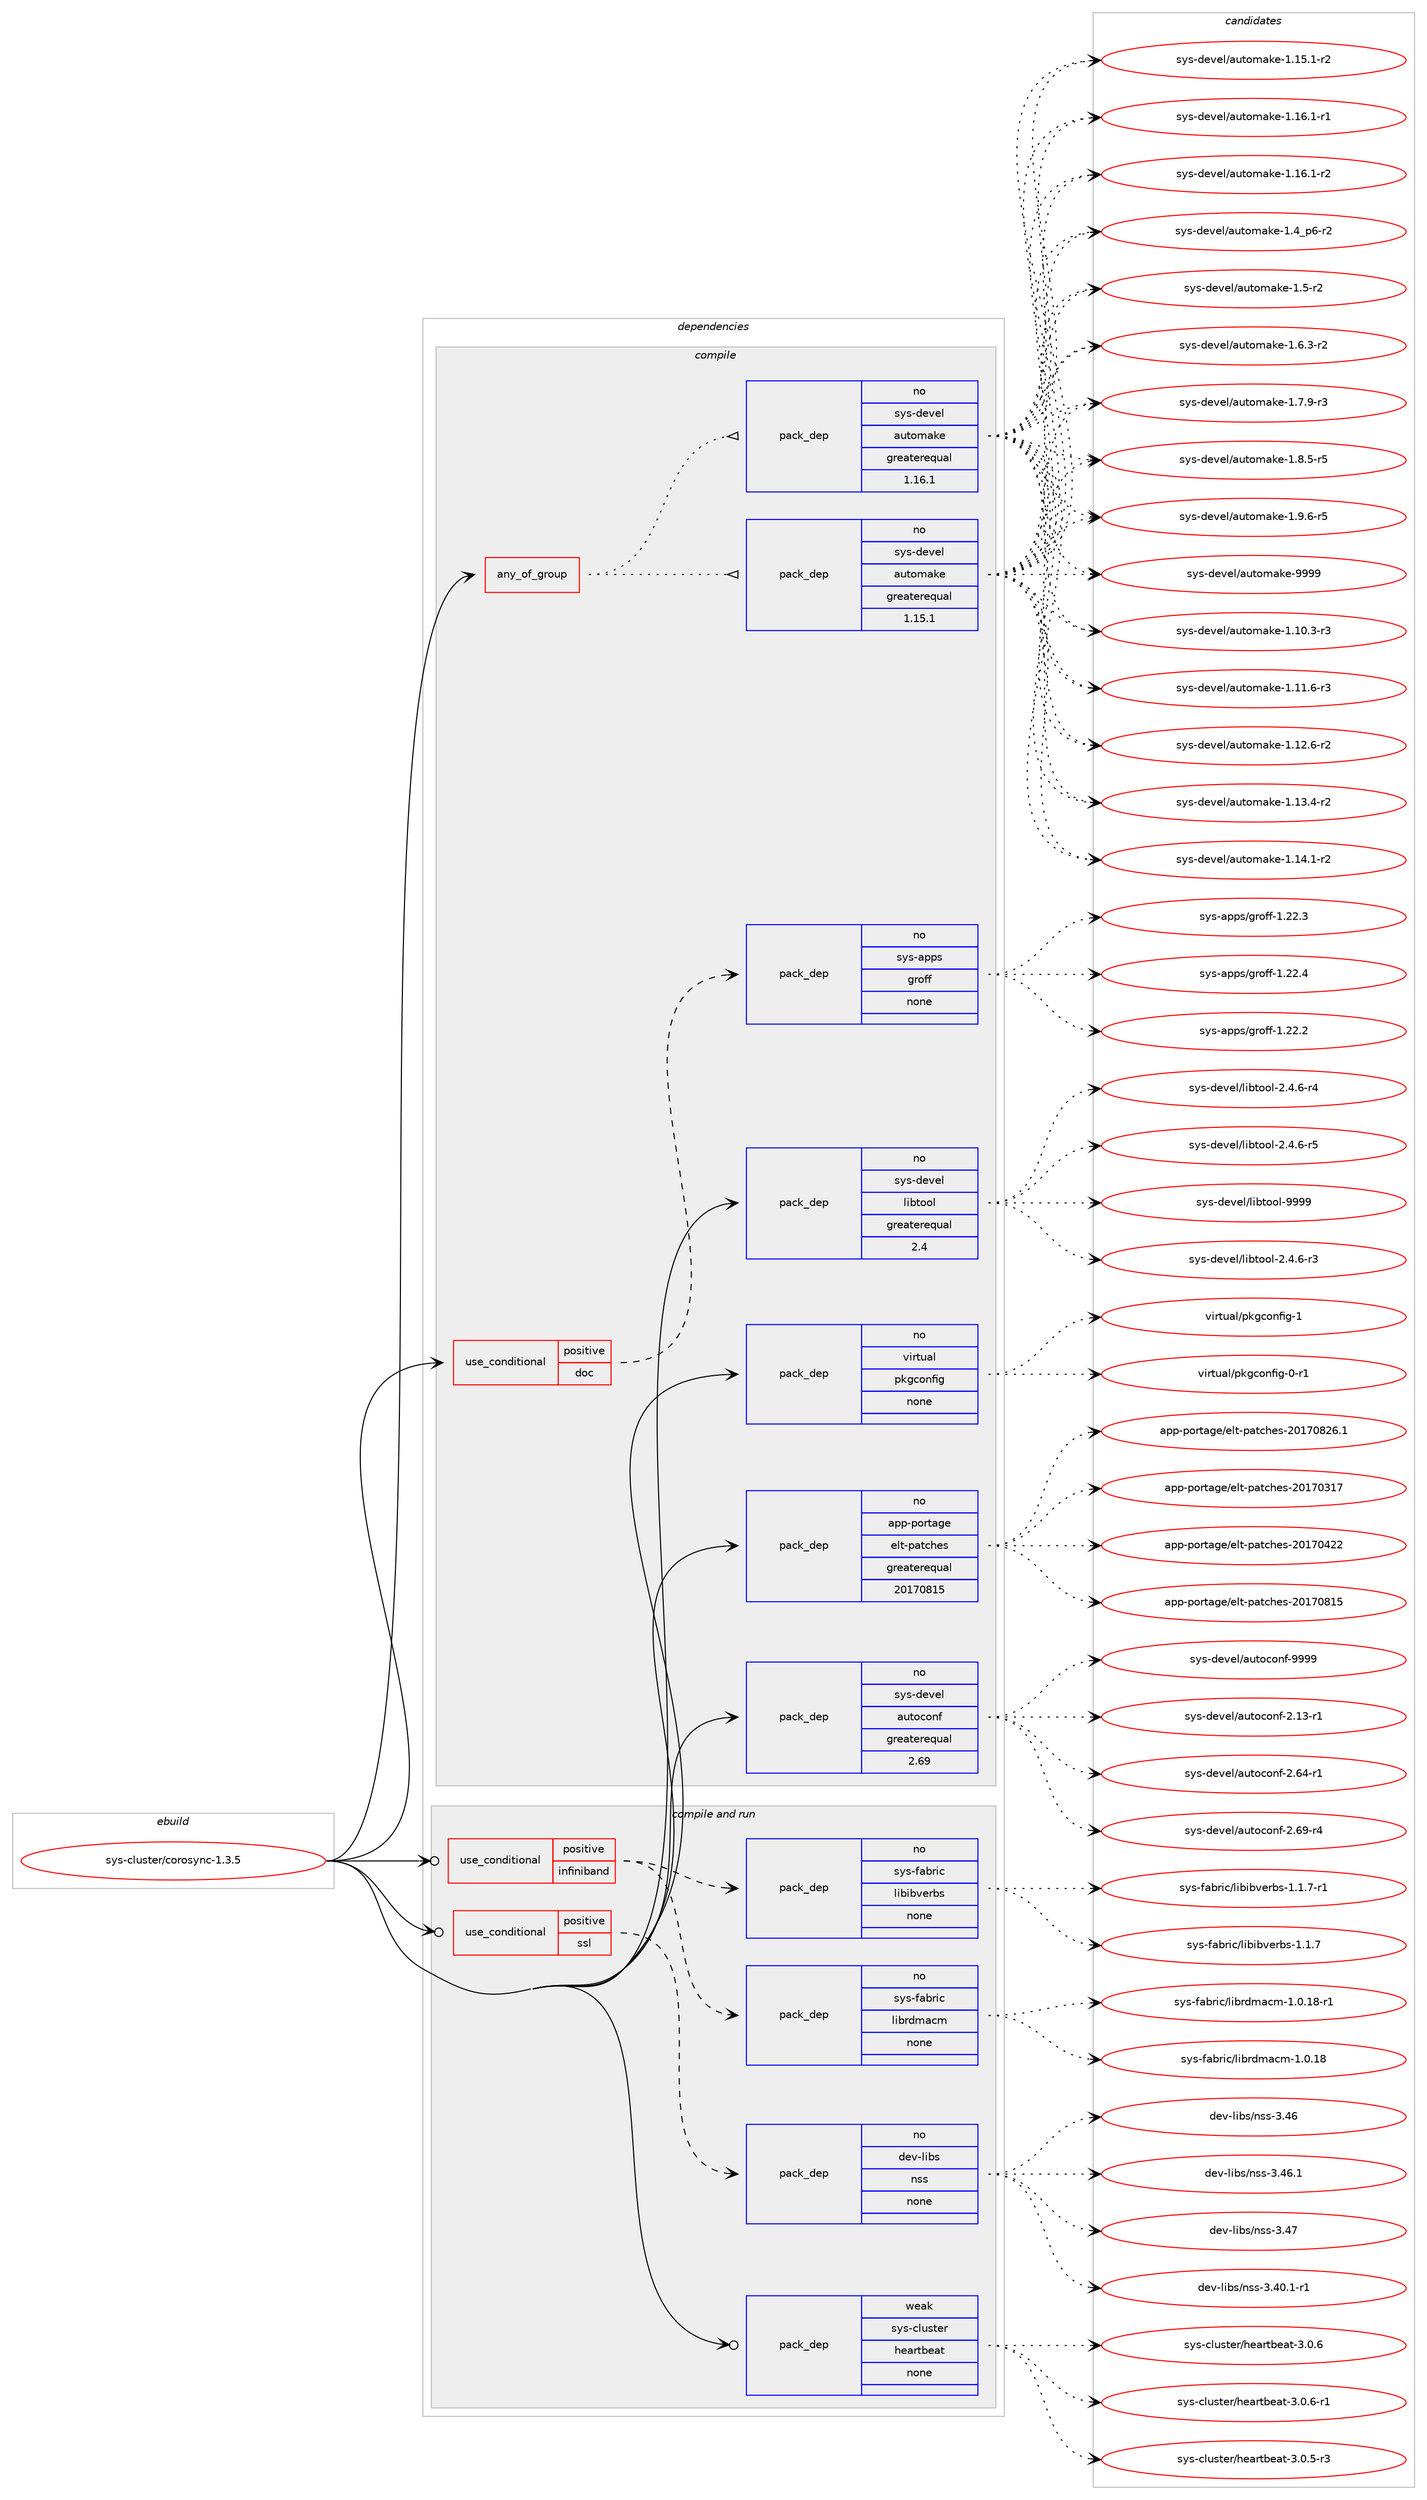 digraph prolog {

# *************
# Graph options
# *************

newrank=true;
concentrate=true;
compound=true;
graph [rankdir=LR,fontname=Helvetica,fontsize=10,ranksep=1.5];#, ranksep=2.5, nodesep=0.2];
edge  [arrowhead=vee];
node  [fontname=Helvetica,fontsize=10];

# **********
# The ebuild
# **********

subgraph cluster_leftcol {
color=gray;
rank=same;
label=<<i>ebuild</i>>;
id [label="sys-cluster/corosync-1.3.5", color=red, width=4, href="../sys-cluster/corosync-1.3.5.svg"];
}

# ****************
# The dependencies
# ****************

subgraph cluster_midcol {
color=gray;
label=<<i>dependencies</i>>;
subgraph cluster_compile {
fillcolor="#eeeeee";
style=filled;
label=<<i>compile</i>>;
subgraph any14964 {
dependency883551 [label=<<TABLE BORDER="0" CELLBORDER="1" CELLSPACING="0" CELLPADDING="4"><TR><TD CELLPADDING="10">any_of_group</TD></TR></TABLE>>, shape=none, color=red];subgraph pack655332 {
dependency883552 [label=<<TABLE BORDER="0" CELLBORDER="1" CELLSPACING="0" CELLPADDING="4" WIDTH="220"><TR><TD ROWSPAN="6" CELLPADDING="30">pack_dep</TD></TR><TR><TD WIDTH="110">no</TD></TR><TR><TD>sys-devel</TD></TR><TR><TD>automake</TD></TR><TR><TD>greaterequal</TD></TR><TR><TD>1.16.1</TD></TR></TABLE>>, shape=none, color=blue];
}
dependency883551:e -> dependency883552:w [weight=20,style="dotted",arrowhead="oinv"];
subgraph pack655333 {
dependency883553 [label=<<TABLE BORDER="0" CELLBORDER="1" CELLSPACING="0" CELLPADDING="4" WIDTH="220"><TR><TD ROWSPAN="6" CELLPADDING="30">pack_dep</TD></TR><TR><TD WIDTH="110">no</TD></TR><TR><TD>sys-devel</TD></TR><TR><TD>automake</TD></TR><TR><TD>greaterequal</TD></TR><TR><TD>1.15.1</TD></TR></TABLE>>, shape=none, color=blue];
}
dependency883551:e -> dependency883553:w [weight=20,style="dotted",arrowhead="oinv"];
}
id:e -> dependency883551:w [weight=20,style="solid",arrowhead="vee"];
subgraph cond212726 {
dependency883554 [label=<<TABLE BORDER="0" CELLBORDER="1" CELLSPACING="0" CELLPADDING="4"><TR><TD ROWSPAN="3" CELLPADDING="10">use_conditional</TD></TR><TR><TD>positive</TD></TR><TR><TD>doc</TD></TR></TABLE>>, shape=none, color=red];
subgraph pack655334 {
dependency883555 [label=<<TABLE BORDER="0" CELLBORDER="1" CELLSPACING="0" CELLPADDING="4" WIDTH="220"><TR><TD ROWSPAN="6" CELLPADDING="30">pack_dep</TD></TR><TR><TD WIDTH="110">no</TD></TR><TR><TD>sys-apps</TD></TR><TR><TD>groff</TD></TR><TR><TD>none</TD></TR><TR><TD></TD></TR></TABLE>>, shape=none, color=blue];
}
dependency883554:e -> dependency883555:w [weight=20,style="dashed",arrowhead="vee"];
}
id:e -> dependency883554:w [weight=20,style="solid",arrowhead="vee"];
subgraph pack655335 {
dependency883556 [label=<<TABLE BORDER="0" CELLBORDER="1" CELLSPACING="0" CELLPADDING="4" WIDTH="220"><TR><TD ROWSPAN="6" CELLPADDING="30">pack_dep</TD></TR><TR><TD WIDTH="110">no</TD></TR><TR><TD>app-portage</TD></TR><TR><TD>elt-patches</TD></TR><TR><TD>greaterequal</TD></TR><TR><TD>20170815</TD></TR></TABLE>>, shape=none, color=blue];
}
id:e -> dependency883556:w [weight=20,style="solid",arrowhead="vee"];
subgraph pack655336 {
dependency883557 [label=<<TABLE BORDER="0" CELLBORDER="1" CELLSPACING="0" CELLPADDING="4" WIDTH="220"><TR><TD ROWSPAN="6" CELLPADDING="30">pack_dep</TD></TR><TR><TD WIDTH="110">no</TD></TR><TR><TD>sys-devel</TD></TR><TR><TD>autoconf</TD></TR><TR><TD>greaterequal</TD></TR><TR><TD>2.69</TD></TR></TABLE>>, shape=none, color=blue];
}
id:e -> dependency883557:w [weight=20,style="solid",arrowhead="vee"];
subgraph pack655337 {
dependency883558 [label=<<TABLE BORDER="0" CELLBORDER="1" CELLSPACING="0" CELLPADDING="4" WIDTH="220"><TR><TD ROWSPAN="6" CELLPADDING="30">pack_dep</TD></TR><TR><TD WIDTH="110">no</TD></TR><TR><TD>sys-devel</TD></TR><TR><TD>libtool</TD></TR><TR><TD>greaterequal</TD></TR><TR><TD>2.4</TD></TR></TABLE>>, shape=none, color=blue];
}
id:e -> dependency883558:w [weight=20,style="solid",arrowhead="vee"];
subgraph pack655338 {
dependency883559 [label=<<TABLE BORDER="0" CELLBORDER="1" CELLSPACING="0" CELLPADDING="4" WIDTH="220"><TR><TD ROWSPAN="6" CELLPADDING="30">pack_dep</TD></TR><TR><TD WIDTH="110">no</TD></TR><TR><TD>virtual</TD></TR><TR><TD>pkgconfig</TD></TR><TR><TD>none</TD></TR><TR><TD></TD></TR></TABLE>>, shape=none, color=blue];
}
id:e -> dependency883559:w [weight=20,style="solid",arrowhead="vee"];
}
subgraph cluster_compileandrun {
fillcolor="#eeeeee";
style=filled;
label=<<i>compile and run</i>>;
subgraph cond212727 {
dependency883560 [label=<<TABLE BORDER="0" CELLBORDER="1" CELLSPACING="0" CELLPADDING="4"><TR><TD ROWSPAN="3" CELLPADDING="10">use_conditional</TD></TR><TR><TD>positive</TD></TR><TR><TD>infiniband</TD></TR></TABLE>>, shape=none, color=red];
subgraph pack655339 {
dependency883561 [label=<<TABLE BORDER="0" CELLBORDER="1" CELLSPACING="0" CELLPADDING="4" WIDTH="220"><TR><TD ROWSPAN="6" CELLPADDING="30">pack_dep</TD></TR><TR><TD WIDTH="110">no</TD></TR><TR><TD>sys-fabric</TD></TR><TR><TD>libibverbs</TD></TR><TR><TD>none</TD></TR><TR><TD></TD></TR></TABLE>>, shape=none, color=blue];
}
dependency883560:e -> dependency883561:w [weight=20,style="dashed",arrowhead="vee"];
subgraph pack655340 {
dependency883562 [label=<<TABLE BORDER="0" CELLBORDER="1" CELLSPACING="0" CELLPADDING="4" WIDTH="220"><TR><TD ROWSPAN="6" CELLPADDING="30">pack_dep</TD></TR><TR><TD WIDTH="110">no</TD></TR><TR><TD>sys-fabric</TD></TR><TR><TD>librdmacm</TD></TR><TR><TD>none</TD></TR><TR><TD></TD></TR></TABLE>>, shape=none, color=blue];
}
dependency883560:e -> dependency883562:w [weight=20,style="dashed",arrowhead="vee"];
}
id:e -> dependency883560:w [weight=20,style="solid",arrowhead="odotvee"];
subgraph cond212728 {
dependency883563 [label=<<TABLE BORDER="0" CELLBORDER="1" CELLSPACING="0" CELLPADDING="4"><TR><TD ROWSPAN="3" CELLPADDING="10">use_conditional</TD></TR><TR><TD>positive</TD></TR><TR><TD>ssl</TD></TR></TABLE>>, shape=none, color=red];
subgraph pack655341 {
dependency883564 [label=<<TABLE BORDER="0" CELLBORDER="1" CELLSPACING="0" CELLPADDING="4" WIDTH="220"><TR><TD ROWSPAN="6" CELLPADDING="30">pack_dep</TD></TR><TR><TD WIDTH="110">no</TD></TR><TR><TD>dev-libs</TD></TR><TR><TD>nss</TD></TR><TR><TD>none</TD></TR><TR><TD></TD></TR></TABLE>>, shape=none, color=blue];
}
dependency883563:e -> dependency883564:w [weight=20,style="dashed",arrowhead="vee"];
}
id:e -> dependency883563:w [weight=20,style="solid",arrowhead="odotvee"];
subgraph pack655342 {
dependency883565 [label=<<TABLE BORDER="0" CELLBORDER="1" CELLSPACING="0" CELLPADDING="4" WIDTH="220"><TR><TD ROWSPAN="6" CELLPADDING="30">pack_dep</TD></TR><TR><TD WIDTH="110">weak</TD></TR><TR><TD>sys-cluster</TD></TR><TR><TD>heartbeat</TD></TR><TR><TD>none</TD></TR><TR><TD></TD></TR></TABLE>>, shape=none, color=blue];
}
id:e -> dependency883565:w [weight=20,style="solid",arrowhead="odotvee"];
}
subgraph cluster_run {
fillcolor="#eeeeee";
style=filled;
label=<<i>run</i>>;
}
}

# **************
# The candidates
# **************

subgraph cluster_choices {
rank=same;
color=gray;
label=<<i>candidates</i>>;

subgraph choice655332 {
color=black;
nodesep=1;
choice11512111545100101118101108479711711611110997107101454946494846514511451 [label="sys-devel/automake-1.10.3-r3", color=red, width=4,href="../sys-devel/automake-1.10.3-r3.svg"];
choice11512111545100101118101108479711711611110997107101454946494946544511451 [label="sys-devel/automake-1.11.6-r3", color=red, width=4,href="../sys-devel/automake-1.11.6-r3.svg"];
choice11512111545100101118101108479711711611110997107101454946495046544511450 [label="sys-devel/automake-1.12.6-r2", color=red, width=4,href="../sys-devel/automake-1.12.6-r2.svg"];
choice11512111545100101118101108479711711611110997107101454946495146524511450 [label="sys-devel/automake-1.13.4-r2", color=red, width=4,href="../sys-devel/automake-1.13.4-r2.svg"];
choice11512111545100101118101108479711711611110997107101454946495246494511450 [label="sys-devel/automake-1.14.1-r2", color=red, width=4,href="../sys-devel/automake-1.14.1-r2.svg"];
choice11512111545100101118101108479711711611110997107101454946495346494511450 [label="sys-devel/automake-1.15.1-r2", color=red, width=4,href="../sys-devel/automake-1.15.1-r2.svg"];
choice11512111545100101118101108479711711611110997107101454946495446494511449 [label="sys-devel/automake-1.16.1-r1", color=red, width=4,href="../sys-devel/automake-1.16.1-r1.svg"];
choice11512111545100101118101108479711711611110997107101454946495446494511450 [label="sys-devel/automake-1.16.1-r2", color=red, width=4,href="../sys-devel/automake-1.16.1-r2.svg"];
choice115121115451001011181011084797117116111109971071014549465295112544511450 [label="sys-devel/automake-1.4_p6-r2", color=red, width=4,href="../sys-devel/automake-1.4_p6-r2.svg"];
choice11512111545100101118101108479711711611110997107101454946534511450 [label="sys-devel/automake-1.5-r2", color=red, width=4,href="../sys-devel/automake-1.5-r2.svg"];
choice115121115451001011181011084797117116111109971071014549465446514511450 [label="sys-devel/automake-1.6.3-r2", color=red, width=4,href="../sys-devel/automake-1.6.3-r2.svg"];
choice115121115451001011181011084797117116111109971071014549465546574511451 [label="sys-devel/automake-1.7.9-r3", color=red, width=4,href="../sys-devel/automake-1.7.9-r3.svg"];
choice115121115451001011181011084797117116111109971071014549465646534511453 [label="sys-devel/automake-1.8.5-r5", color=red, width=4,href="../sys-devel/automake-1.8.5-r5.svg"];
choice115121115451001011181011084797117116111109971071014549465746544511453 [label="sys-devel/automake-1.9.6-r5", color=red, width=4,href="../sys-devel/automake-1.9.6-r5.svg"];
choice115121115451001011181011084797117116111109971071014557575757 [label="sys-devel/automake-9999", color=red, width=4,href="../sys-devel/automake-9999.svg"];
dependency883552:e -> choice11512111545100101118101108479711711611110997107101454946494846514511451:w [style=dotted,weight="100"];
dependency883552:e -> choice11512111545100101118101108479711711611110997107101454946494946544511451:w [style=dotted,weight="100"];
dependency883552:e -> choice11512111545100101118101108479711711611110997107101454946495046544511450:w [style=dotted,weight="100"];
dependency883552:e -> choice11512111545100101118101108479711711611110997107101454946495146524511450:w [style=dotted,weight="100"];
dependency883552:e -> choice11512111545100101118101108479711711611110997107101454946495246494511450:w [style=dotted,weight="100"];
dependency883552:e -> choice11512111545100101118101108479711711611110997107101454946495346494511450:w [style=dotted,weight="100"];
dependency883552:e -> choice11512111545100101118101108479711711611110997107101454946495446494511449:w [style=dotted,weight="100"];
dependency883552:e -> choice11512111545100101118101108479711711611110997107101454946495446494511450:w [style=dotted,weight="100"];
dependency883552:e -> choice115121115451001011181011084797117116111109971071014549465295112544511450:w [style=dotted,weight="100"];
dependency883552:e -> choice11512111545100101118101108479711711611110997107101454946534511450:w [style=dotted,weight="100"];
dependency883552:e -> choice115121115451001011181011084797117116111109971071014549465446514511450:w [style=dotted,weight="100"];
dependency883552:e -> choice115121115451001011181011084797117116111109971071014549465546574511451:w [style=dotted,weight="100"];
dependency883552:e -> choice115121115451001011181011084797117116111109971071014549465646534511453:w [style=dotted,weight="100"];
dependency883552:e -> choice115121115451001011181011084797117116111109971071014549465746544511453:w [style=dotted,weight="100"];
dependency883552:e -> choice115121115451001011181011084797117116111109971071014557575757:w [style=dotted,weight="100"];
}
subgraph choice655333 {
color=black;
nodesep=1;
choice11512111545100101118101108479711711611110997107101454946494846514511451 [label="sys-devel/automake-1.10.3-r3", color=red, width=4,href="../sys-devel/automake-1.10.3-r3.svg"];
choice11512111545100101118101108479711711611110997107101454946494946544511451 [label="sys-devel/automake-1.11.6-r3", color=red, width=4,href="../sys-devel/automake-1.11.6-r3.svg"];
choice11512111545100101118101108479711711611110997107101454946495046544511450 [label="sys-devel/automake-1.12.6-r2", color=red, width=4,href="../sys-devel/automake-1.12.6-r2.svg"];
choice11512111545100101118101108479711711611110997107101454946495146524511450 [label="sys-devel/automake-1.13.4-r2", color=red, width=4,href="../sys-devel/automake-1.13.4-r2.svg"];
choice11512111545100101118101108479711711611110997107101454946495246494511450 [label="sys-devel/automake-1.14.1-r2", color=red, width=4,href="../sys-devel/automake-1.14.1-r2.svg"];
choice11512111545100101118101108479711711611110997107101454946495346494511450 [label="sys-devel/automake-1.15.1-r2", color=red, width=4,href="../sys-devel/automake-1.15.1-r2.svg"];
choice11512111545100101118101108479711711611110997107101454946495446494511449 [label="sys-devel/automake-1.16.1-r1", color=red, width=4,href="../sys-devel/automake-1.16.1-r1.svg"];
choice11512111545100101118101108479711711611110997107101454946495446494511450 [label="sys-devel/automake-1.16.1-r2", color=red, width=4,href="../sys-devel/automake-1.16.1-r2.svg"];
choice115121115451001011181011084797117116111109971071014549465295112544511450 [label="sys-devel/automake-1.4_p6-r2", color=red, width=4,href="../sys-devel/automake-1.4_p6-r2.svg"];
choice11512111545100101118101108479711711611110997107101454946534511450 [label="sys-devel/automake-1.5-r2", color=red, width=4,href="../sys-devel/automake-1.5-r2.svg"];
choice115121115451001011181011084797117116111109971071014549465446514511450 [label="sys-devel/automake-1.6.3-r2", color=red, width=4,href="../sys-devel/automake-1.6.3-r2.svg"];
choice115121115451001011181011084797117116111109971071014549465546574511451 [label="sys-devel/automake-1.7.9-r3", color=red, width=4,href="../sys-devel/automake-1.7.9-r3.svg"];
choice115121115451001011181011084797117116111109971071014549465646534511453 [label="sys-devel/automake-1.8.5-r5", color=red, width=4,href="../sys-devel/automake-1.8.5-r5.svg"];
choice115121115451001011181011084797117116111109971071014549465746544511453 [label="sys-devel/automake-1.9.6-r5", color=red, width=4,href="../sys-devel/automake-1.9.6-r5.svg"];
choice115121115451001011181011084797117116111109971071014557575757 [label="sys-devel/automake-9999", color=red, width=4,href="../sys-devel/automake-9999.svg"];
dependency883553:e -> choice11512111545100101118101108479711711611110997107101454946494846514511451:w [style=dotted,weight="100"];
dependency883553:e -> choice11512111545100101118101108479711711611110997107101454946494946544511451:w [style=dotted,weight="100"];
dependency883553:e -> choice11512111545100101118101108479711711611110997107101454946495046544511450:w [style=dotted,weight="100"];
dependency883553:e -> choice11512111545100101118101108479711711611110997107101454946495146524511450:w [style=dotted,weight="100"];
dependency883553:e -> choice11512111545100101118101108479711711611110997107101454946495246494511450:w [style=dotted,weight="100"];
dependency883553:e -> choice11512111545100101118101108479711711611110997107101454946495346494511450:w [style=dotted,weight="100"];
dependency883553:e -> choice11512111545100101118101108479711711611110997107101454946495446494511449:w [style=dotted,weight="100"];
dependency883553:e -> choice11512111545100101118101108479711711611110997107101454946495446494511450:w [style=dotted,weight="100"];
dependency883553:e -> choice115121115451001011181011084797117116111109971071014549465295112544511450:w [style=dotted,weight="100"];
dependency883553:e -> choice11512111545100101118101108479711711611110997107101454946534511450:w [style=dotted,weight="100"];
dependency883553:e -> choice115121115451001011181011084797117116111109971071014549465446514511450:w [style=dotted,weight="100"];
dependency883553:e -> choice115121115451001011181011084797117116111109971071014549465546574511451:w [style=dotted,weight="100"];
dependency883553:e -> choice115121115451001011181011084797117116111109971071014549465646534511453:w [style=dotted,weight="100"];
dependency883553:e -> choice115121115451001011181011084797117116111109971071014549465746544511453:w [style=dotted,weight="100"];
dependency883553:e -> choice115121115451001011181011084797117116111109971071014557575757:w [style=dotted,weight="100"];
}
subgraph choice655334 {
color=black;
nodesep=1;
choice11512111545971121121154710311411110210245494650504650 [label="sys-apps/groff-1.22.2", color=red, width=4,href="../sys-apps/groff-1.22.2.svg"];
choice11512111545971121121154710311411110210245494650504651 [label="sys-apps/groff-1.22.3", color=red, width=4,href="../sys-apps/groff-1.22.3.svg"];
choice11512111545971121121154710311411110210245494650504652 [label="sys-apps/groff-1.22.4", color=red, width=4,href="../sys-apps/groff-1.22.4.svg"];
dependency883555:e -> choice11512111545971121121154710311411110210245494650504650:w [style=dotted,weight="100"];
dependency883555:e -> choice11512111545971121121154710311411110210245494650504651:w [style=dotted,weight="100"];
dependency883555:e -> choice11512111545971121121154710311411110210245494650504652:w [style=dotted,weight="100"];
}
subgraph choice655335 {
color=black;
nodesep=1;
choice97112112451121111141169710310147101108116451129711699104101115455048495548514955 [label="app-portage/elt-patches-20170317", color=red, width=4,href="../app-portage/elt-patches-20170317.svg"];
choice97112112451121111141169710310147101108116451129711699104101115455048495548525050 [label="app-portage/elt-patches-20170422", color=red, width=4,href="../app-portage/elt-patches-20170422.svg"];
choice97112112451121111141169710310147101108116451129711699104101115455048495548564953 [label="app-portage/elt-patches-20170815", color=red, width=4,href="../app-portage/elt-patches-20170815.svg"];
choice971121124511211111411697103101471011081164511297116991041011154550484955485650544649 [label="app-portage/elt-patches-20170826.1", color=red, width=4,href="../app-portage/elt-patches-20170826.1.svg"];
dependency883556:e -> choice97112112451121111141169710310147101108116451129711699104101115455048495548514955:w [style=dotted,weight="100"];
dependency883556:e -> choice97112112451121111141169710310147101108116451129711699104101115455048495548525050:w [style=dotted,weight="100"];
dependency883556:e -> choice97112112451121111141169710310147101108116451129711699104101115455048495548564953:w [style=dotted,weight="100"];
dependency883556:e -> choice971121124511211111411697103101471011081164511297116991041011154550484955485650544649:w [style=dotted,weight="100"];
}
subgraph choice655336 {
color=black;
nodesep=1;
choice1151211154510010111810110847971171161119911111010245504649514511449 [label="sys-devel/autoconf-2.13-r1", color=red, width=4,href="../sys-devel/autoconf-2.13-r1.svg"];
choice1151211154510010111810110847971171161119911111010245504654524511449 [label="sys-devel/autoconf-2.64-r1", color=red, width=4,href="../sys-devel/autoconf-2.64-r1.svg"];
choice1151211154510010111810110847971171161119911111010245504654574511452 [label="sys-devel/autoconf-2.69-r4", color=red, width=4,href="../sys-devel/autoconf-2.69-r4.svg"];
choice115121115451001011181011084797117116111991111101024557575757 [label="sys-devel/autoconf-9999", color=red, width=4,href="../sys-devel/autoconf-9999.svg"];
dependency883557:e -> choice1151211154510010111810110847971171161119911111010245504649514511449:w [style=dotted,weight="100"];
dependency883557:e -> choice1151211154510010111810110847971171161119911111010245504654524511449:w [style=dotted,weight="100"];
dependency883557:e -> choice1151211154510010111810110847971171161119911111010245504654574511452:w [style=dotted,weight="100"];
dependency883557:e -> choice115121115451001011181011084797117116111991111101024557575757:w [style=dotted,weight="100"];
}
subgraph choice655337 {
color=black;
nodesep=1;
choice1151211154510010111810110847108105981161111111084550465246544511451 [label="sys-devel/libtool-2.4.6-r3", color=red, width=4,href="../sys-devel/libtool-2.4.6-r3.svg"];
choice1151211154510010111810110847108105981161111111084550465246544511452 [label="sys-devel/libtool-2.4.6-r4", color=red, width=4,href="../sys-devel/libtool-2.4.6-r4.svg"];
choice1151211154510010111810110847108105981161111111084550465246544511453 [label="sys-devel/libtool-2.4.6-r5", color=red, width=4,href="../sys-devel/libtool-2.4.6-r5.svg"];
choice1151211154510010111810110847108105981161111111084557575757 [label="sys-devel/libtool-9999", color=red, width=4,href="../sys-devel/libtool-9999.svg"];
dependency883558:e -> choice1151211154510010111810110847108105981161111111084550465246544511451:w [style=dotted,weight="100"];
dependency883558:e -> choice1151211154510010111810110847108105981161111111084550465246544511452:w [style=dotted,weight="100"];
dependency883558:e -> choice1151211154510010111810110847108105981161111111084550465246544511453:w [style=dotted,weight="100"];
dependency883558:e -> choice1151211154510010111810110847108105981161111111084557575757:w [style=dotted,weight="100"];
}
subgraph choice655338 {
color=black;
nodesep=1;
choice11810511411611797108471121071039911111010210510345484511449 [label="virtual/pkgconfig-0-r1", color=red, width=4,href="../virtual/pkgconfig-0-r1.svg"];
choice1181051141161179710847112107103991111101021051034549 [label="virtual/pkgconfig-1", color=red, width=4,href="../virtual/pkgconfig-1.svg"];
dependency883559:e -> choice11810511411611797108471121071039911111010210510345484511449:w [style=dotted,weight="100"];
dependency883559:e -> choice1181051141161179710847112107103991111101021051034549:w [style=dotted,weight="100"];
}
subgraph choice655339 {
color=black;
nodesep=1;
choice1151211154510297981141059947108105981059811810111498115454946494655 [label="sys-fabric/libibverbs-1.1.7", color=red, width=4,href="../sys-fabric/libibverbs-1.1.7.svg"];
choice11512111545102979811410599471081059810598118101114981154549464946554511449 [label="sys-fabric/libibverbs-1.1.7-r1", color=red, width=4,href="../sys-fabric/libibverbs-1.1.7-r1.svg"];
dependency883561:e -> choice1151211154510297981141059947108105981059811810111498115454946494655:w [style=dotted,weight="100"];
dependency883561:e -> choice11512111545102979811410599471081059810598118101114981154549464946554511449:w [style=dotted,weight="100"];
}
subgraph choice655340 {
color=black;
nodesep=1;
choice115121115451029798114105994710810598114100109979910945494648464956 [label="sys-fabric/librdmacm-1.0.18", color=red, width=4,href="../sys-fabric/librdmacm-1.0.18.svg"];
choice1151211154510297981141059947108105981141001099799109454946484649564511449 [label="sys-fabric/librdmacm-1.0.18-r1", color=red, width=4,href="../sys-fabric/librdmacm-1.0.18-r1.svg"];
dependency883562:e -> choice115121115451029798114105994710810598114100109979910945494648464956:w [style=dotted,weight="100"];
dependency883562:e -> choice1151211154510297981141059947108105981141001099799109454946484649564511449:w [style=dotted,weight="100"];
}
subgraph choice655341 {
color=black;
nodesep=1;
choice100101118451081059811547110115115455146524846494511449 [label="dev-libs/nss-3.40.1-r1", color=red, width=4,href="../dev-libs/nss-3.40.1-r1.svg"];
choice1001011184510810598115471101151154551465254 [label="dev-libs/nss-3.46", color=red, width=4,href="../dev-libs/nss-3.46.svg"];
choice10010111845108105981154711011511545514652544649 [label="dev-libs/nss-3.46.1", color=red, width=4,href="../dev-libs/nss-3.46.1.svg"];
choice1001011184510810598115471101151154551465255 [label="dev-libs/nss-3.47", color=red, width=4,href="../dev-libs/nss-3.47.svg"];
dependency883564:e -> choice100101118451081059811547110115115455146524846494511449:w [style=dotted,weight="100"];
dependency883564:e -> choice1001011184510810598115471101151154551465254:w [style=dotted,weight="100"];
dependency883564:e -> choice10010111845108105981154711011511545514652544649:w [style=dotted,weight="100"];
dependency883564:e -> choice1001011184510810598115471101151154551465255:w [style=dotted,weight="100"];
}
subgraph choice655342 {
color=black;
nodesep=1;
choice1151211154599108117115116101114471041019711411698101971164551464846534511451 [label="sys-cluster/heartbeat-3.0.5-r3", color=red, width=4,href="../sys-cluster/heartbeat-3.0.5-r3.svg"];
choice115121115459910811711511610111447104101971141169810197116455146484654 [label="sys-cluster/heartbeat-3.0.6", color=red, width=4,href="../sys-cluster/heartbeat-3.0.6.svg"];
choice1151211154599108117115116101114471041019711411698101971164551464846544511449 [label="sys-cluster/heartbeat-3.0.6-r1", color=red, width=4,href="../sys-cluster/heartbeat-3.0.6-r1.svg"];
dependency883565:e -> choice1151211154599108117115116101114471041019711411698101971164551464846534511451:w [style=dotted,weight="100"];
dependency883565:e -> choice115121115459910811711511610111447104101971141169810197116455146484654:w [style=dotted,weight="100"];
dependency883565:e -> choice1151211154599108117115116101114471041019711411698101971164551464846544511449:w [style=dotted,weight="100"];
}
}

}
